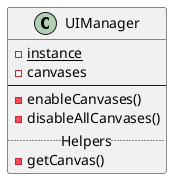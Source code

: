 @startuml UIManager
class UIManager {
    {static} -instance
    -canvases
    ---
    -enableCanvases()
    -disableAllCanvases()
    ..Helpers..
    -getCanvas()
}
@enduml